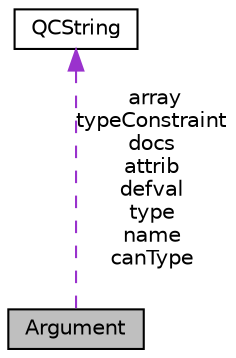 digraph "Argument"
{
 // INTERACTIVE_SVG=YES
 // LATEX_PDF_SIZE
  edge [fontname="Helvetica",fontsize="10",labelfontname="Helvetica",labelfontsize="10"];
  node [fontname="Helvetica",fontsize="10",shape=record];
  Node1 [label="Argument",height=0.2,width=0.4,color="black", fillcolor="grey75", style="filled", fontcolor="black",tooltip="This class contains the information about the argument of a function or template"];
  Node2 -> Node1 [dir="back",color="darkorchid3",fontsize="10",style="dashed",label=" array\ntypeConstraint\ndocs\nattrib\ndefval\ntype\nname\ncanType" ,fontname="Helvetica"];
  Node2 [label="QCString",height=0.2,width=0.4,color="black", fillcolor="white", style="filled",URL="$d9/d45/class_q_c_string.html",tooltip="This is an alternative implementation of QCString."];
}
